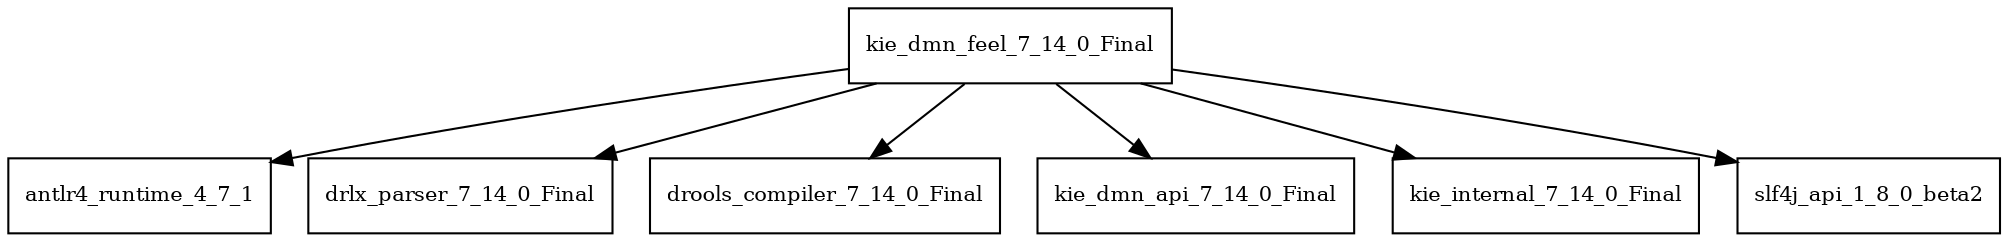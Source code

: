 digraph kie_dmn_feel_7_14_0_Final_dependencies {
  node [shape = box, fontsize=10.0];
  kie_dmn_feel_7_14_0_Final -> antlr4_runtime_4_7_1;
  kie_dmn_feel_7_14_0_Final -> drlx_parser_7_14_0_Final;
  kie_dmn_feel_7_14_0_Final -> drools_compiler_7_14_0_Final;
  kie_dmn_feel_7_14_0_Final -> kie_dmn_api_7_14_0_Final;
  kie_dmn_feel_7_14_0_Final -> kie_internal_7_14_0_Final;
  kie_dmn_feel_7_14_0_Final -> slf4j_api_1_8_0_beta2;
}
